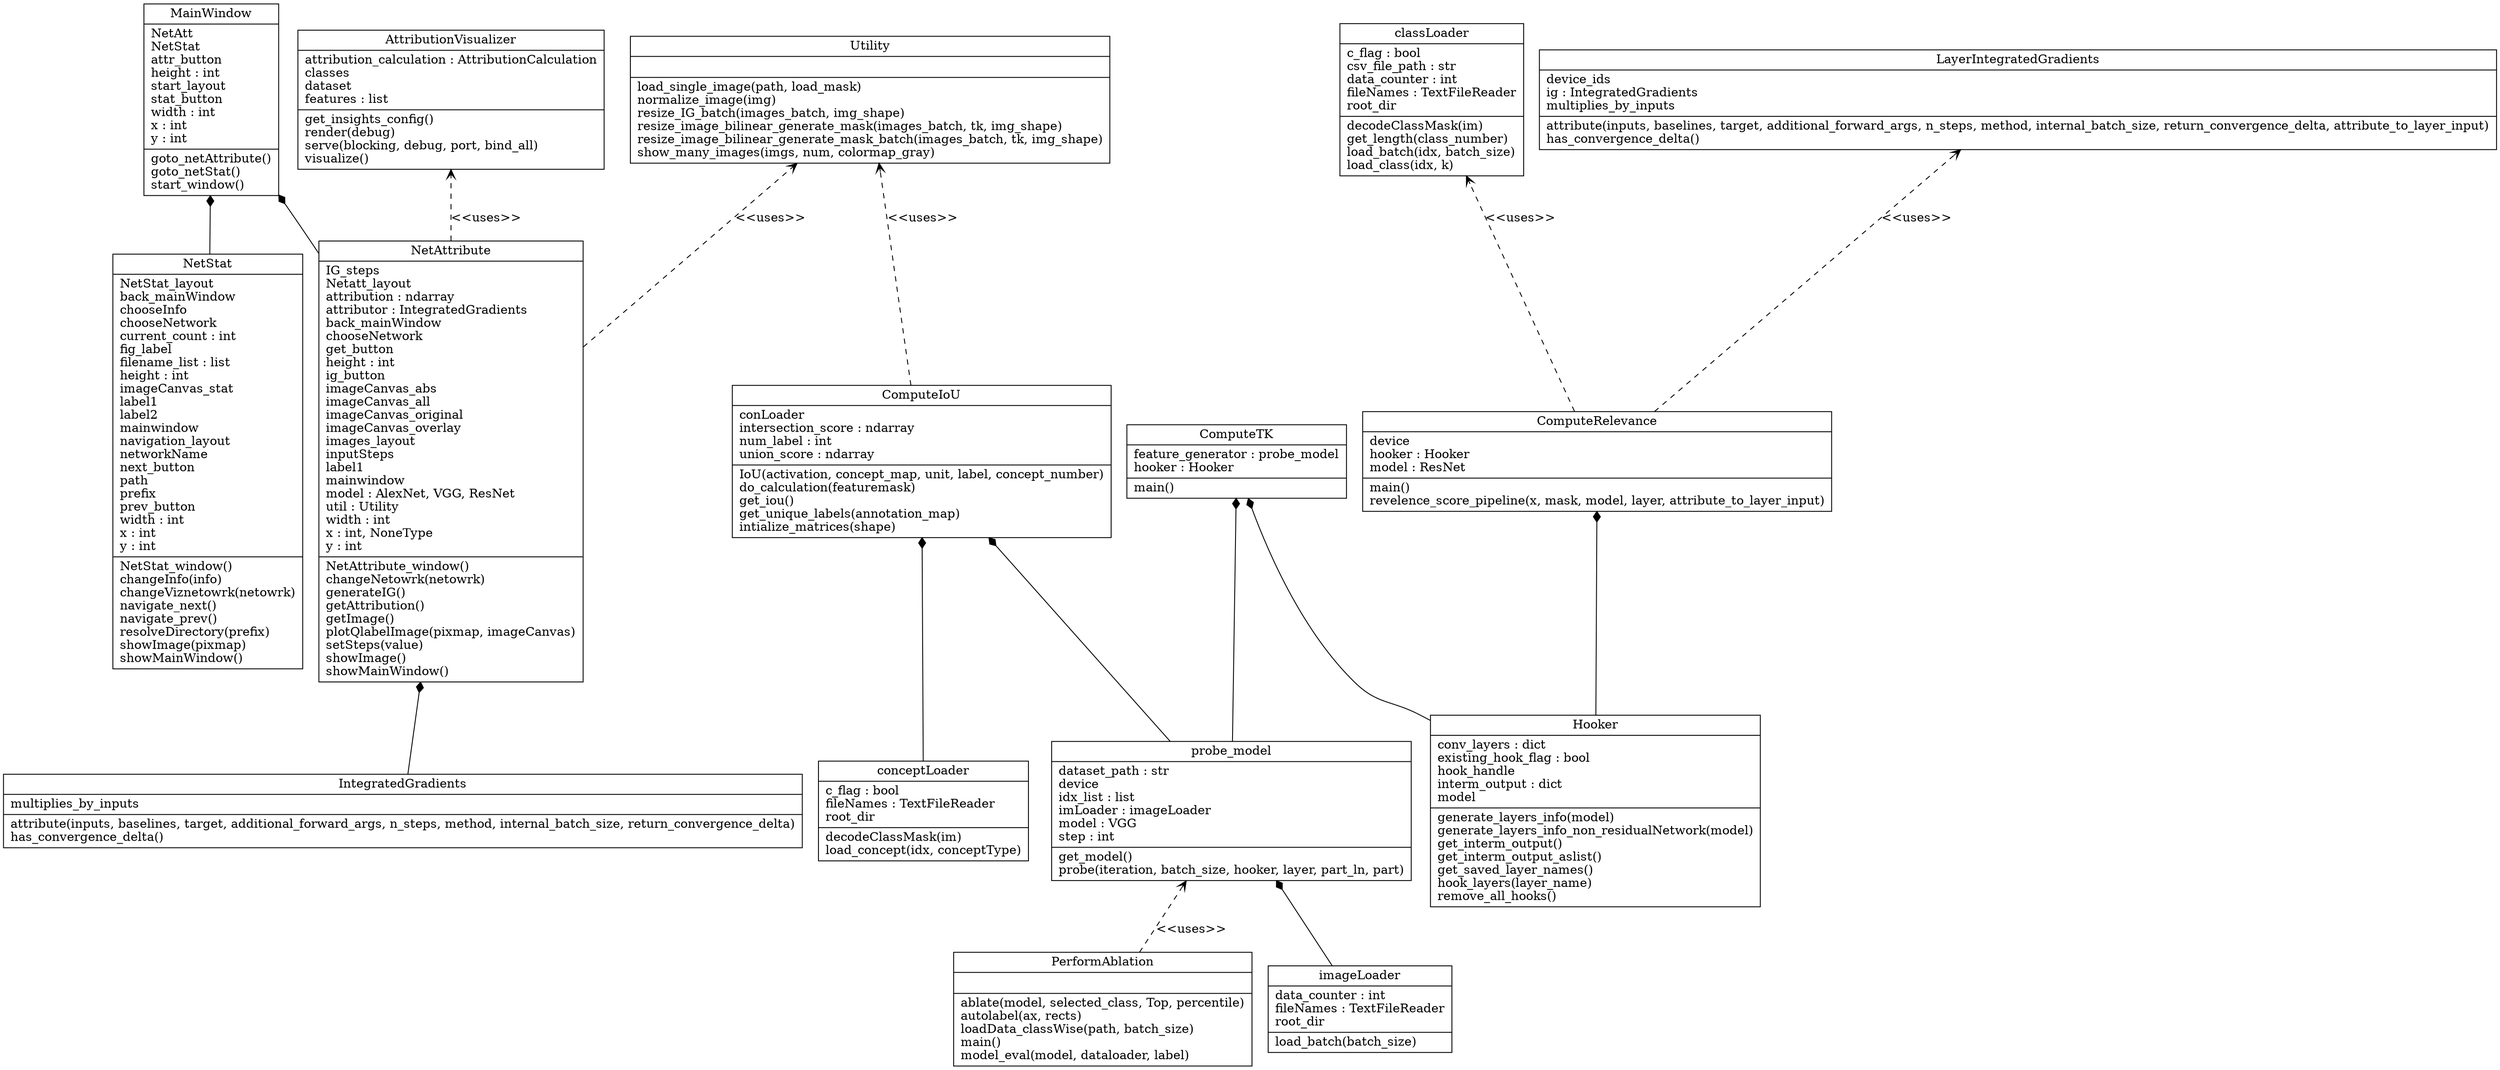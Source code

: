 digraph "classes" {
charset="utf-8"
rankdir=BT
"0" [label="{ComputeIoU|conLoader\lintersection_score : ndarray\lnum_label : int\lunion_score : ndarray\l|IoU(activation, concept_map, unit, label, concept_number)\ldo_calculation(featuremask)\lget_iou()\lget_unique_labels(annotation_map)\lintialize_matrices(shape)\l}", shape="record"];
"1" [label="{ComputeRelevance|device\lhooker : Hooker\lmodel : ResNet\l|main()\lrevelence_score_pipeline(x, mask, model, layer, attribute_to_layer_input)\l}", shape="record"];
"2" [label="{ComputeTK|feature_generator : probe_model\lhooker : Hooker\l|main()\l}", shape="record"];
"3" [label="{Hooker|conv_layers : dict\lexisting_hook_flag : bool\lhook_handle\linterm_output : dict\lmodel\l|generate_layers_info(model)\lgenerate_layers_info_non_residualNetwork(model)\lget_interm_output()\lget_interm_output_aslist()\lget_saved_layer_names()\lhook_layers(layer_name)\lremove_all_hooks()\l}", shape="record"];
"4" [label="{MainWindow|NetAtt\lNetStat\lattr_button\lheight : int\lstart_layout\lstat_button\lwidth : int\lx : int\ly : int\l|goto_netAttribute()\lgoto_netStat()\lstart_window()\l}", shape="record"];
"5" [label="{NetAttribute|IG_steps\lNetatt_layout\lattribution : ndarray\lattributor : IntegratedGradients\lback_mainWindow\lchooseNetwork\lget_button\lheight : int\lig_button\limageCanvas_abs\limageCanvas_all\limageCanvas_original\limageCanvas_overlay\limages_layout\linputSteps\llabel1\lmainwindow\lmodel : AlexNet, VGG, ResNet\lutil : Utility\lwidth : int\lx : int, NoneType\ly : int\l|NetAttribute_window()\lchangeNetowrk(netowrk)\lgenerateIG()\lgetAttribution()\lgetImage()\lplotQlabelImage(pixmap, imageCanvas)\lsetSteps(value)\lshowImage()\lshowMainWindow()\l}", shape="record"];
"6" [label="{NetStat|NetStat_layout\lback_mainWindow\lchooseInfo\lchooseNetwork\lcurrent_count : int\lfig_label\lfilename_list : list\lheight : int\limageCanvas_stat\llabel1\llabel2\lmainwindow\lnavigation_layout\lnetworkName\lnext_button\lpath\lprefix\lprev_button\lwidth : int\lx : int\ly : int\l|NetStat_window()\lchangeInfo(info)\lchangeViznetowrk(netowrk)\lnavigate_next()\lnavigate_prev()\lresolveDirectory(prefix)\lshowImage(pixmap)\lshowMainWindow()\l}", shape="record"];
"7" [label="{PerformAblation|\l|ablate(model, selected_class, Top, percentile)\lautolabel(ax, rects)\lloadData_classWise(path, batch_size)\lmain()\lmodel_eval(model, dataloader, label)\l}", shape="record"];
"8" [label="{Utility|\l|load_single_image(path, load_mask)\lnormalize_image(img)\lresize_IG_batch(images_batch, img_shape)\lresize_image_bilinear_generate_mask(images_batch, tk, img_shape)\lresize_image_bilinear_generate_mask_batch(images_batch, tk, img_shape)\lshow_many_images(imgs, num, colormap_gray)\l}", shape="record"];
"9" [label="{classLoader|c_flag : bool\lcsv_file_path : str\ldata_counter : int\lfileNames : TextFileReader\lroot_dir\l|decodeClassMask(im)\lget_length(class_number)\lload_batch(idx, batch_size)\lload_class(idx, k)\l}", shape="record"];
"10" [label="{conceptLoader|c_flag : bool\lfileNames : TextFileReader\lroot_dir\l|decodeClassMask(im)\lload_concept(idx, conceptType)\l}", shape="record"];
"11" [label="{imageLoader|data_counter : int\lfileNames : TextFileReader\lroot_dir\l|load_batch(batch_size)\l}", shape="record"];
"12" [label="{probe_model|dataset_path : str\ldevice\lidx_list : list\limLoader : imageLoader\lmodel : VGG\lstep : int\l|get_model()\lprobe(iteration, batch_size, hooker, layer, part_ln, part)\l}", shape="record"];
"13" [label="{AttributionVisualizer|attribution_calculation : AttributionCalculation\lclasses\ldataset\lfeatures : list\l|get_insights_config()\lrender(debug)\lserve(blocking, debug, port, bind_all)\lvisualize()\l}", shape="record"];
"14" [label="{IntegratedGradients|multiplies_by_inputs\l|attribute(inputs, baselines, target, additional_forward_args, n_steps, method, internal_batch_size, return_convergence_delta)\lhas_convergence_delta()\l}", shape="record"];
"15" [label="{LayerIntegratedGradients|device_ids\lig : IntegratedGradients\lmultiplies_by_inputs\l|attribute(inputs, baselines, target, additional_forward_args, n_steps, method, internal_batch_size, return_convergence_delta, attribute_to_layer_input)\lhas_convergence_delta()\l}", shape="record"];
"5" -> "4" [arrowhead="diamond", arrowtail="none", fontcolor="green", label="", style="solid"];
"6" -> "4" [arrowhead="diamond", arrowtail="none", fontcolor="green", label="", style="solid"];
"14" -> "5" [arrowhead="diamond", arrowtail="none", fontcolor="green", label="", style="solid"];
"10" -> "0" [arrowhead="diamond", arrowtail="none", fontcolor="green", label="", style="solid"];
"3" -> "2" [arrowhead="diamond", arrowtail="none", fontcolor="green", label="", style="solid"];
"12" -> "2" [arrowhead="diamond", arrowtail="none", fontcolor="green", label="", style="solid"];
"3" -> "1" [arrowhead="diamond", arrowtail="none", fontcolor="green", label="", style="solid"];
"11" -> "12" [arrowhead="diamond", arrowtail="none", fontcolor="green", label="", style="solid"];
"12" -> "0" [arrowhead="diamond", arrowtail="none", fontcolor="green", label="", style="solid"];
"0" -> "8" [arrowhead="open", arrowtail="none", fontcolor="", label="<<uses>>", style="dashed"];
"5" -> "8" [arrowhead="open", arrowtail="none", fontcolor="", label="<<uses>>", style="dashed"];
"1" -> "15" [arrowhead="open", arrowtail="none", fontcolor="", label="<<uses>>", style="dashed"];
"5" -> "13" [arrowhead="open", arrowtail="none", fontcolor="", label="<<uses>>", style="dashed"];
"1" -> "9" [arrowhead="open", arrowtail="none", fontcolor="", label="<<uses>>", style="dashed"];
"7" -> "12" [arrowhead="open", arrowtail="none", fontcolor="", label="<<uses>>", style="dashed"];
//"2" -> "12" [arrowhead="open", arrowtail="none", fontcolor="", label="<<uses>>", style="dashed"];

}
